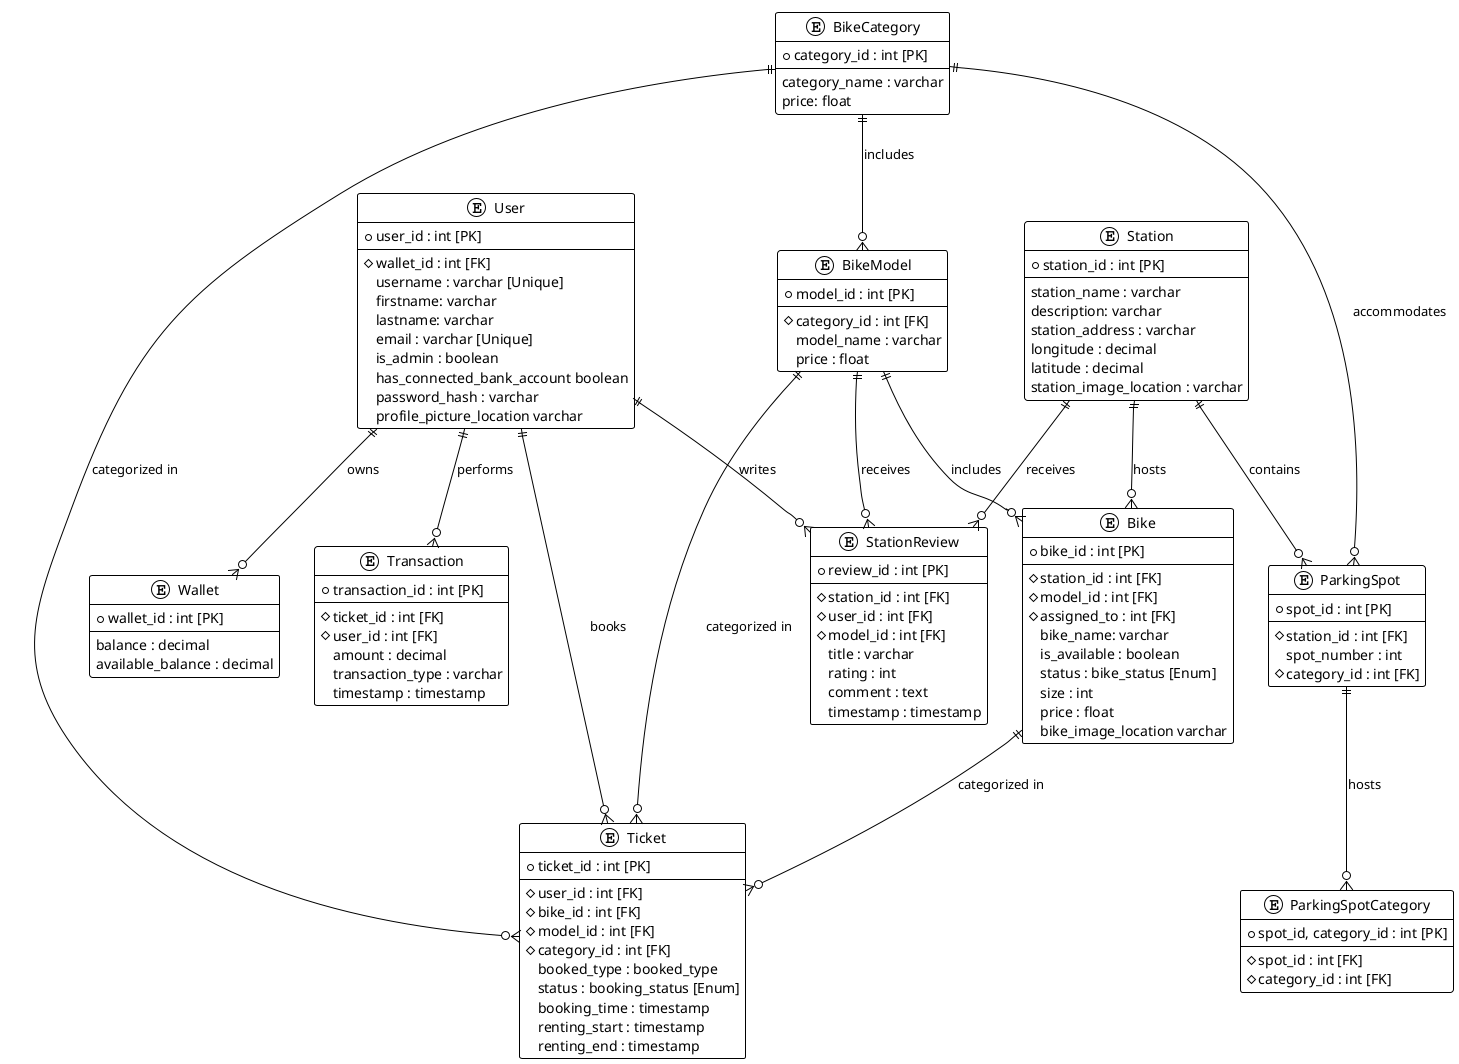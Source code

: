 @startuml
!theme plain

entity "User" {
  +user_id : int [PK]
  --
  #wallet_id : int [FK]
  username : varchar [Unique]
  firstname: varchar
  lastname: varchar
  email : varchar [Unique]
  is_admin : boolean
  has_connected_bank_account boolean
  password_hash : varchar
  profile_picture_location varchar
}

entity "Wallet" {
  +wallet_id : int [PK]
  --
  balance : decimal
  available_balance : decimal
}

entity "Station" {
  +station_id : int [PK]
  --
  station_name : varchar
  description: varchar
  station_address : varchar
  longitude : decimal
  latitude : decimal
  station_image_location : varchar
}

entity "BikeCategory" {
  +category_id : int [PK]
  --
  category_name : varchar
  price: float
}

entity "BikeModel" {
  +model_id : int [PK]
  --
  #category_id : int [FK]
  model_name : varchar
  price : float
}

entity "Bike" {
  +bike_id : int [PK]
  --
  #station_id : int [FK]
  #model_id : int [FK]
  #assigned_to : int [FK]
  bike_name: varchar
  is_available : boolean
  status : bike_status [Enum]
  size : int
  price : float
  bike_image_location varchar
}

entity "ParkingSpot" {
  +spot_id : int [PK]
  --
  #station_id : int [FK]
  spot_number : int
  #category_id : int [FK]
}

entity "ParkingSpotCategory" {
  +spot_id, category_id : int [PK]
  --
  #spot_id : int [FK]
  #category_id : int [FK]
}

entity "Ticket" {
  +ticket_id : int [PK]
  --
  #user_id : int [FK]
  #bike_id : int [FK]
  #model_id : int [FK]
  #category_id : int [FK]
  booked_type : booked_type
  status : booking_status [Enum]
  booking_time : timestamp
  renting_start : timestamp
  renting_end : timestamp
}

entity "Transaction" {
  +transaction_id : int [PK]
  --
  #ticket_id : int [FK]
  #user_id : int [FK]
  amount : decimal
  transaction_type : varchar
  timestamp : timestamp
}

entity "StationReview" {
  +review_id : int [PK]
  --
  #station_id : int [FK]
  #user_id : int [FK]
  #model_id : int [FK]
  title : varchar
  rating : int
  comment : text
  timestamp : timestamp
}

User ||--o{ Wallet : "owns"
User ||--o{ Ticket : "books"
User ||--o{ Transaction : "performs"
User ||--o{ StationReview : "writes"
Station ||--o{ Bike : "hosts"
Station ||--o{ StationReview : "receives"
Station ||--o{ ParkingSpot : "contains"
BikeCategory ||--o{ BikeModel : "includes"
BikeModel ||--o{ Bike : "includes"
BikeModel ||--o{ StationReview : "receives"
BikeCategory ||--o{ Ticket : "categorized in"
BikeModel ||--o{ Ticket : "categorized in"
Bike ||--o{ Ticket : "categorized in"
BikeCategory ||--o{ ParkingSpot : "accommodates"
ParkingSpot ||--o{ ParkingSpotCategory : "hosts"

@enduml
